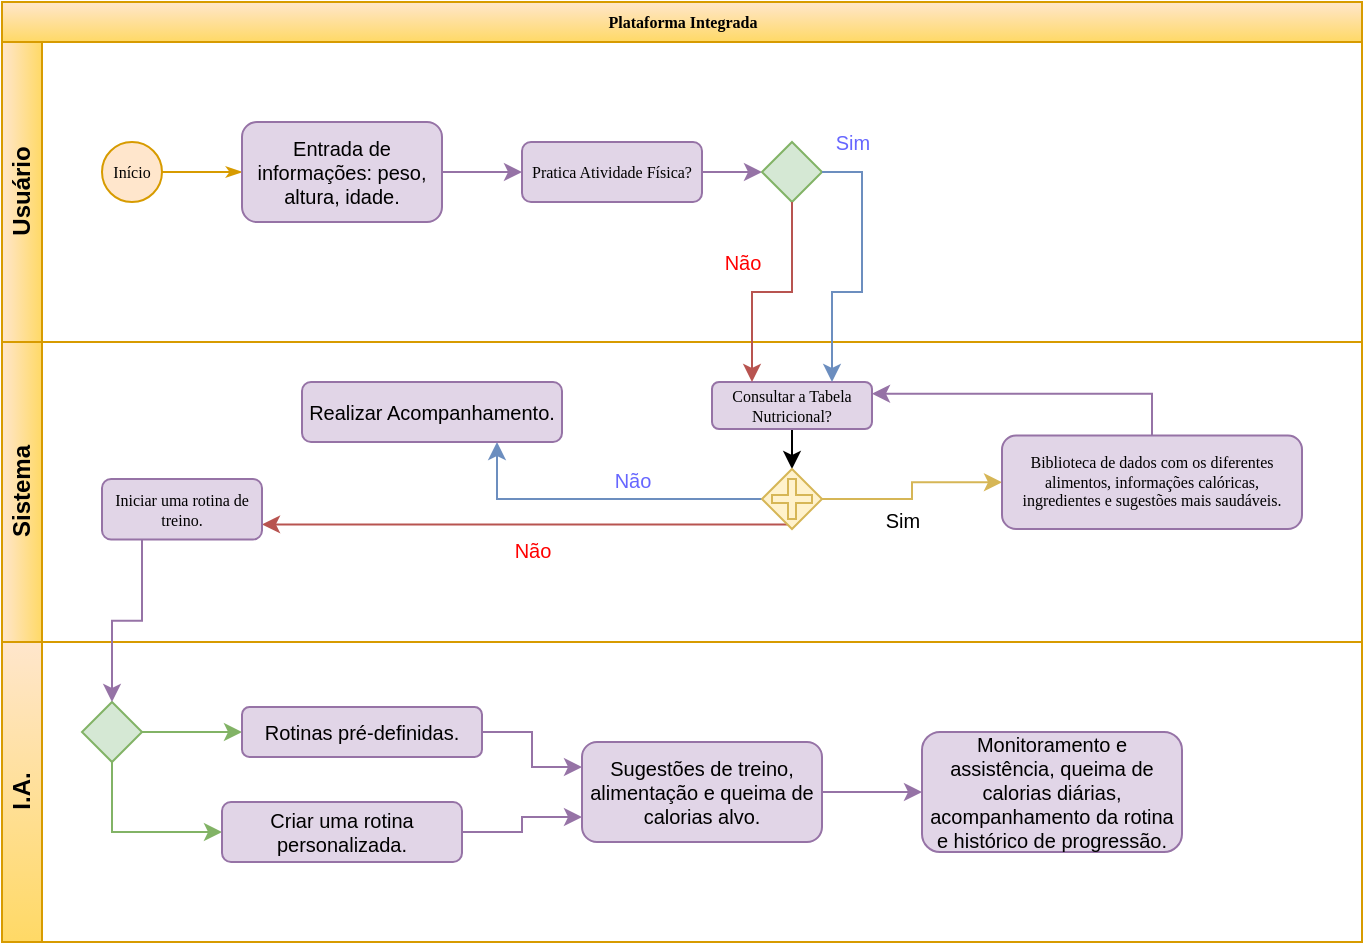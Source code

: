 <mxfile version="18.0.0" type="github">
  <diagram name="Page-1" id="c7488fd3-1785-93aa-aadb-54a6760d102a">
    <mxGraphModel dx="755" dy="451" grid="1" gridSize="10" guides="1" tooltips="1" connect="1" arrows="1" fold="1" page="1" pageScale="1" pageWidth="1100" pageHeight="850" background="none" math="0" shadow="0">
      <root>
        <mxCell id="0" />
        <mxCell id="1" parent="0" />
        <mxCell id="2b4e8129b02d487f-1" value="Plataforma Integrada" style="swimlane;html=1;childLayout=stackLayout;horizontal=1;startSize=20;horizontalStack=0;rounded=0;shadow=0;labelBackgroundColor=none;strokeWidth=1;fontFamily=Verdana;fontSize=8;align=center;fillColor=#ffe6cc;strokeColor=#d79b00;gradientColor=#FFD966;gradientDirection=south;" parent="1" vertex="1">
          <mxGeometry x="180" y="70" width="680" height="470" as="geometry" />
        </mxCell>
        <mxCell id="2b4e8129b02d487f-2" value="Usuário" style="swimlane;html=1;startSize=20;horizontal=0;fillColor=#ffe6cc;strokeColor=#d79b00;gradientColor=#FFD966;gradientDirection=east;" parent="2b4e8129b02d487f-1" vertex="1">
          <mxGeometry y="20" width="680" height="150" as="geometry" />
        </mxCell>
        <mxCell id="2b4e8129b02d487f-18" style="edgeStyle=orthogonalEdgeStyle;rounded=0;html=1;labelBackgroundColor=none;startArrow=none;startFill=0;startSize=5;endArrow=classicThin;endFill=1;endSize=5;jettySize=auto;orthogonalLoop=1;strokeWidth=1;fontFamily=Verdana;fontSize=8;fillColor=#ffe6cc;strokeColor=#d79b00;" parent="2b4e8129b02d487f-2" source="2b4e8129b02d487f-5" target="2b4e8129b02d487f-6" edge="1">
          <mxGeometry relative="1" as="geometry" />
        </mxCell>
        <mxCell id="2b4e8129b02d487f-5" value="Início" style="ellipse;whiteSpace=wrap;html=1;rounded=0;shadow=0;labelBackgroundColor=none;strokeWidth=1;fontFamily=Verdana;fontSize=8;align=center;fillColor=#ffe6cc;strokeColor=#d79b00;" parent="2b4e8129b02d487f-2" vertex="1">
          <mxGeometry x="50" y="50" width="30" height="30" as="geometry" />
        </mxCell>
        <mxCell id="anYjzXpN8CuQln8XkYSP-6" style="edgeStyle=orthogonalEdgeStyle;rounded=0;orthogonalLoop=1;jettySize=auto;html=1;exitX=1;exitY=0.5;exitDx=0;exitDy=0;entryX=0;entryY=0.5;entryDx=0;entryDy=0;fontSize=10;fillColor=#e1d5e7;strokeColor=#9673a6;" edge="1" parent="2b4e8129b02d487f-2" source="2b4e8129b02d487f-6" target="2b4e8129b02d487f-7">
          <mxGeometry relative="1" as="geometry" />
        </mxCell>
        <mxCell id="2b4e8129b02d487f-6" value="&lt;span style=&quot;font-family: Helvetica; font-size: 10px;&quot;&gt;Entrada de informações: peso, altura, idade.&lt;/span&gt;" style="rounded=1;whiteSpace=wrap;html=1;shadow=0;labelBackgroundColor=none;strokeWidth=1;fontFamily=Verdana;fontSize=8;align=center;fillColor=#e1d5e7;strokeColor=#9673a6;" parent="2b4e8129b02d487f-2" vertex="1">
          <mxGeometry x="120" y="40" width="100" height="50" as="geometry" />
        </mxCell>
        <mxCell id="anYjzXpN8CuQln8XkYSP-9" style="edgeStyle=orthogonalEdgeStyle;rounded=0;orthogonalLoop=1;jettySize=auto;html=1;exitX=1;exitY=0.5;exitDx=0;exitDy=0;entryX=0;entryY=0.5;entryDx=0;entryDy=0;fontSize=10;fillColor=#e1d5e7;strokeColor=#9673a6;" edge="1" parent="2b4e8129b02d487f-2" source="2b4e8129b02d487f-7" target="anYjzXpN8CuQln8XkYSP-8">
          <mxGeometry relative="1" as="geometry" />
        </mxCell>
        <mxCell id="2b4e8129b02d487f-7" value="Pratica Atividade Física?" style="rounded=1;whiteSpace=wrap;html=1;shadow=0;labelBackgroundColor=none;strokeWidth=1;fontFamily=Verdana;fontSize=8;align=center;fillColor=#e1d5e7;strokeColor=#9673a6;" parent="2b4e8129b02d487f-2" vertex="1">
          <mxGeometry x="260" y="50" width="90" height="30" as="geometry" />
        </mxCell>
        <mxCell id="anYjzXpN8CuQln8XkYSP-8" value="" style="rhombus;whiteSpace=wrap;html=1;labelBackgroundColor=none;labelBorderColor=none;fontSize=10;fillColor=#d5e8d4;strokeColor=#82b366;" vertex="1" parent="2b4e8129b02d487f-2">
          <mxGeometry x="380" y="50" width="30" height="30" as="geometry" />
        </mxCell>
        <mxCell id="anYjzXpN8CuQln8XkYSP-20" value="Não" style="text;html=1;align=center;verticalAlign=middle;resizable=0;points=[];autosize=1;strokeColor=none;fillColor=none;fontSize=10;fontColor=#FF0000;" vertex="1" parent="2b4e8129b02d487f-2">
          <mxGeometry x="355" y="100" width="30" height="20" as="geometry" />
        </mxCell>
        <mxCell id="anYjzXpN8CuQln8XkYSP-28" value="Sim" style="text;html=1;align=center;verticalAlign=middle;resizable=0;points=[];autosize=1;strokeColor=none;fillColor=none;fontSize=10;fontColor=#6666FF;" vertex="1" parent="2b4e8129b02d487f-2">
          <mxGeometry x="410" y="40" width="30" height="20" as="geometry" />
        </mxCell>
        <mxCell id="2b4e8129b02d487f-3" value="Sistema" style="swimlane;html=1;startSize=20;horizontal=0;fillColor=#ffe6cc;strokeColor=#d79b00;gradientColor=#FFD966;gradientDirection=east;" parent="2b4e8129b02d487f-1" vertex="1">
          <mxGeometry y="170" width="680" height="150" as="geometry" />
        </mxCell>
        <mxCell id="anYjzXpN8CuQln8XkYSP-34" style="edgeStyle=orthogonalEdgeStyle;rounded=0;orthogonalLoop=1;jettySize=auto;html=1;exitX=0.5;exitY=1;exitDx=0;exitDy=0;entryX=0.5;entryY=0;entryDx=0;entryDy=0;entryPerimeter=0;fontSize=10;fontColor=default;" edge="1" parent="2b4e8129b02d487f-3" source="2b4e8129b02d487f-12" target="2b4e8129b02d487f-13">
          <mxGeometry relative="1" as="geometry" />
        </mxCell>
        <mxCell id="2b4e8129b02d487f-12" value="Consultar a Tabela Nutricional?" style="rounded=1;whiteSpace=wrap;html=1;shadow=0;labelBackgroundColor=none;strokeWidth=1;fontFamily=Verdana;fontSize=8;align=center;fillColor=#e1d5e7;strokeColor=#9673a6;" parent="2b4e8129b02d487f-3" vertex="1">
          <mxGeometry x="355" y="20" width="80" height="23.5" as="geometry" />
        </mxCell>
        <mxCell id="anYjzXpN8CuQln8XkYSP-36" style="edgeStyle=orthogonalEdgeStyle;rounded=0;orthogonalLoop=1;jettySize=auto;html=1;exitX=1;exitY=0.5;exitDx=0;exitDy=0;exitPerimeter=0;entryX=0;entryY=0.5;entryDx=0;entryDy=0;fontSize=10;fontColor=default;fillColor=#fff2cc;strokeColor=#d6b656;" edge="1" parent="2b4e8129b02d487f-3" source="2b4e8129b02d487f-13" target="2b4e8129b02d487f-14">
          <mxGeometry relative="1" as="geometry" />
        </mxCell>
        <mxCell id="anYjzXpN8CuQln8XkYSP-37" style="edgeStyle=orthogonalEdgeStyle;rounded=0;orthogonalLoop=1;jettySize=auto;html=1;exitX=0;exitY=0.5;exitDx=0;exitDy=0;exitPerimeter=0;entryX=0.75;entryY=1;entryDx=0;entryDy=0;fontSize=10;fontColor=#6666FF;fillColor=#dae8fc;strokeColor=#6c8ebf;" edge="1" parent="2b4e8129b02d487f-3" source="2b4e8129b02d487f-13" target="anYjzXpN8CuQln8XkYSP-30">
          <mxGeometry relative="1" as="geometry" />
        </mxCell>
        <mxCell id="anYjzXpN8CuQln8XkYSP-38" style="edgeStyle=orthogonalEdgeStyle;rounded=0;orthogonalLoop=1;jettySize=auto;html=1;exitX=0.5;exitY=1;exitDx=0;exitDy=0;exitPerimeter=0;entryX=1;entryY=0.75;entryDx=0;entryDy=0;fontSize=10;fontColor=#6666FF;fillColor=#f8cecc;strokeColor=#b85450;" edge="1" parent="2b4e8129b02d487f-3" source="2b4e8129b02d487f-13" target="2b4e8129b02d487f-17">
          <mxGeometry relative="1" as="geometry">
            <Array as="points">
              <mxPoint x="395" y="91" />
            </Array>
          </mxGeometry>
        </mxCell>
        <mxCell id="2b4e8129b02d487f-13" value="" style="strokeWidth=1;html=1;shape=mxgraph.flowchart.decision;whiteSpace=wrap;rounded=1;shadow=0;labelBackgroundColor=none;fontFamily=Verdana;fontSize=8;align=center;fillColor=#fff2cc;strokeColor=#d6b656;" parent="2b4e8129b02d487f-3" vertex="1">
          <mxGeometry x="380" y="63.5" width="30" height="30" as="geometry" />
        </mxCell>
        <mxCell id="anYjzXpN8CuQln8XkYSP-41" style="edgeStyle=orthogonalEdgeStyle;rounded=0;orthogonalLoop=1;jettySize=auto;html=1;exitX=0.5;exitY=0;exitDx=0;exitDy=0;entryX=1;entryY=0.25;entryDx=0;entryDy=0;fontSize=10;fontColor=#6666FF;fillColor=#e1d5e7;strokeColor=#9673a6;" edge="1" parent="2b4e8129b02d487f-3" source="2b4e8129b02d487f-14" target="2b4e8129b02d487f-12">
          <mxGeometry relative="1" as="geometry" />
        </mxCell>
        <mxCell id="2b4e8129b02d487f-14" value="Biblioteca de dados com os diferentes alimentos, informações calóricas, ingredientes e sugestões mais saudáveis." style="rounded=1;whiteSpace=wrap;html=1;shadow=0;labelBackgroundColor=none;strokeWidth=1;fontFamily=Verdana;fontSize=8;align=center;fillColor=#e1d5e7;strokeColor=#9673a6;" parent="2b4e8129b02d487f-3" vertex="1">
          <mxGeometry x="500" y="46.75" width="150" height="46.75" as="geometry" />
        </mxCell>
        <mxCell id="anYjzXpN8CuQln8XkYSP-35" value="" style="shape=cross;whiteSpace=wrap;html=1;labelBackgroundColor=none;labelBorderColor=none;fontSize=10;fillColor=#fff2cc;strokeColor=#d6b656;" vertex="1" parent="2b4e8129b02d487f-3">
          <mxGeometry x="385" y="68.5" width="20" height="20" as="geometry" />
        </mxCell>
        <mxCell id="anYjzXpN8CuQln8XkYSP-30" value="&lt;span style=&quot;&quot;&gt;Realizar Acompanhamento.&lt;/span&gt;" style="rounded=1;whiteSpace=wrap;html=1;labelBackgroundColor=none;labelBorderColor=none;fontSize=10;fillColor=#e1d5e7;strokeColor=#9673a6;gradientColor=none;" vertex="1" parent="2b4e8129b02d487f-3">
          <mxGeometry x="150" y="20" width="130" height="30" as="geometry" />
        </mxCell>
        <mxCell id="2b4e8129b02d487f-17" value="Iniciar uma rotina de treino." style="rounded=1;whiteSpace=wrap;html=1;shadow=0;labelBackgroundColor=none;strokeWidth=1;fontFamily=Verdana;fontSize=8;align=center;fillColor=#e1d5e7;strokeColor=#9673a6;" parent="2b4e8129b02d487f-3" vertex="1">
          <mxGeometry x="50" y="68.5" width="80" height="30.25" as="geometry" />
        </mxCell>
        <mxCell id="anYjzXpN8CuQln8XkYSP-21" value="Sim" style="text;html=1;align=center;verticalAlign=middle;resizable=0;points=[];autosize=1;strokeColor=none;fillColor=none;fontSize=10;" vertex="1" parent="2b4e8129b02d487f-3">
          <mxGeometry x="435" y="78.75" width="30" height="20" as="geometry" />
        </mxCell>
        <mxCell id="anYjzXpN8CuQln8XkYSP-39" value="Não" style="text;html=1;align=center;verticalAlign=middle;resizable=0;points=[];autosize=1;strokeColor=none;fillColor=none;fontSize=10;fontColor=#FF0000;" vertex="1" parent="2b4e8129b02d487f-3">
          <mxGeometry x="250" y="93.5" width="30" height="20" as="geometry" />
        </mxCell>
        <mxCell id="anYjzXpN8CuQln8XkYSP-40" value="Não" style="text;html=1;align=center;verticalAlign=middle;resizable=0;points=[];autosize=1;strokeColor=none;fillColor=none;fontSize=10;fontColor=#6666FF;" vertex="1" parent="2b4e8129b02d487f-3">
          <mxGeometry x="300" y="58.75" width="30" height="20" as="geometry" />
        </mxCell>
        <mxCell id="2b4e8129b02d487f-4" value="I.A." style="swimlane;html=1;startSize=20;horizontal=0;fillColor=#ffe6cc;strokeColor=#d79b00;gradientColor=#FFD966;" parent="2b4e8129b02d487f-1" vertex="1">
          <mxGeometry y="320" width="680" height="150" as="geometry" />
        </mxCell>
        <mxCell id="anYjzXpN8CuQln8XkYSP-46" style="edgeStyle=orthogonalEdgeStyle;rounded=0;orthogonalLoop=1;jettySize=auto;html=1;exitX=1;exitY=0.5;exitDx=0;exitDy=0;exitPerimeter=0;entryX=0;entryY=0.5;entryDx=0;entryDy=0;fontSize=10;fontColor=#000000;fillColor=#d5e8d4;strokeColor=#82b366;" edge="1" parent="2b4e8129b02d487f-4" source="2b4e8129b02d487f-15" target="anYjzXpN8CuQln8XkYSP-42">
          <mxGeometry relative="1" as="geometry" />
        </mxCell>
        <mxCell id="anYjzXpN8CuQln8XkYSP-47" style="edgeStyle=orthogonalEdgeStyle;rounded=0;orthogonalLoop=1;jettySize=auto;html=1;exitX=0.5;exitY=1;exitDx=0;exitDy=0;exitPerimeter=0;entryX=0;entryY=0.5;entryDx=0;entryDy=0;fontSize=10;fontColor=#000000;fillColor=#d5e8d4;strokeColor=#82b366;" edge="1" parent="2b4e8129b02d487f-4" source="2b4e8129b02d487f-15" target="anYjzXpN8CuQln8XkYSP-43">
          <mxGeometry relative="1" as="geometry" />
        </mxCell>
        <mxCell id="2b4e8129b02d487f-15" value="" style="strokeWidth=1;html=1;shape=mxgraph.flowchart.decision;whiteSpace=wrap;rounded=1;shadow=0;labelBackgroundColor=none;fontFamily=Verdana;fontSize=8;align=center;fillColor=#d5e8d4;strokeColor=#82b366;" parent="2b4e8129b02d487f-4" vertex="1">
          <mxGeometry x="40" y="30.0" width="30" height="30" as="geometry" />
        </mxCell>
        <mxCell id="anYjzXpN8CuQln8XkYSP-49" style="edgeStyle=orthogonalEdgeStyle;rounded=0;orthogonalLoop=1;jettySize=auto;html=1;exitX=1;exitY=0.5;exitDx=0;exitDy=0;entryX=0;entryY=0.25;entryDx=0;entryDy=0;fontSize=10;fontColor=#000000;fillColor=#e1d5e7;strokeColor=#9673a6;" edge="1" parent="2b4e8129b02d487f-4" source="anYjzXpN8CuQln8XkYSP-42" target="anYjzXpN8CuQln8XkYSP-48">
          <mxGeometry relative="1" as="geometry" />
        </mxCell>
        <mxCell id="anYjzXpN8CuQln8XkYSP-42" value="&lt;font color=&quot;#000000&quot;&gt;Rotinas pré-definidas.&lt;/font&gt;" style="rounded=1;whiteSpace=wrap;html=1;labelBackgroundColor=none;labelBorderColor=none;fontSize=10;fillColor=#e1d5e7;strokeColor=#9673a6;" vertex="1" parent="2b4e8129b02d487f-4">
          <mxGeometry x="120" y="32.5" width="120" height="25" as="geometry" />
        </mxCell>
        <mxCell id="anYjzXpN8CuQln8XkYSP-50" style="edgeStyle=orthogonalEdgeStyle;rounded=0;orthogonalLoop=1;jettySize=auto;html=1;exitX=1;exitY=0.5;exitDx=0;exitDy=0;entryX=0;entryY=0.75;entryDx=0;entryDy=0;fontSize=10;fontColor=#000000;fillColor=#e1d5e7;strokeColor=#9673a6;" edge="1" parent="2b4e8129b02d487f-4" source="anYjzXpN8CuQln8XkYSP-43" target="anYjzXpN8CuQln8XkYSP-48">
          <mxGeometry relative="1" as="geometry" />
        </mxCell>
        <mxCell id="anYjzXpN8CuQln8XkYSP-43" value="Criar uma rotina personalizada." style="rounded=1;whiteSpace=wrap;html=1;labelBackgroundColor=none;labelBorderColor=none;fontSize=10;fillColor=#e1d5e7;strokeColor=#9673a6;" vertex="1" parent="2b4e8129b02d487f-4">
          <mxGeometry x="110" y="80" width="120" height="30" as="geometry" />
        </mxCell>
        <mxCell id="anYjzXpN8CuQln8XkYSP-52" style="edgeStyle=orthogonalEdgeStyle;rounded=0;orthogonalLoop=1;jettySize=auto;html=1;exitX=1;exitY=0.5;exitDx=0;exitDy=0;entryX=0;entryY=0.5;entryDx=0;entryDy=0;fontSize=10;fontColor=#000000;fillColor=#e1d5e7;strokeColor=#9673a6;" edge="1" parent="2b4e8129b02d487f-4" source="anYjzXpN8CuQln8XkYSP-48" target="anYjzXpN8CuQln8XkYSP-51">
          <mxGeometry relative="1" as="geometry" />
        </mxCell>
        <mxCell id="anYjzXpN8CuQln8XkYSP-48" value="Sugestões de treino, alimentação e queima de calorias alvo." style="rounded=1;whiteSpace=wrap;html=1;labelBackgroundColor=none;labelBorderColor=none;fontSize=10;gradientDirection=south;fillColor=#e1d5e7;strokeColor=#9673a6;" vertex="1" parent="2b4e8129b02d487f-4">
          <mxGeometry x="290" y="50" width="120" height="50" as="geometry" />
        </mxCell>
        <mxCell id="anYjzXpN8CuQln8XkYSP-51" value="Monitoramento e assistência, queima de calorias diárias, acompanhamento da rotina e histórico de progressão." style="rounded=1;whiteSpace=wrap;html=1;labelBackgroundColor=none;labelBorderColor=none;fontSize=10;gradientDirection=south;fillColor=#e1d5e7;strokeColor=#9673a6;" vertex="1" parent="2b4e8129b02d487f-4">
          <mxGeometry x="460" y="45" width="130" height="60" as="geometry" />
        </mxCell>
        <mxCell id="anYjzXpN8CuQln8XkYSP-32" style="edgeStyle=orthogonalEdgeStyle;rounded=0;orthogonalLoop=1;jettySize=auto;html=1;exitX=0.5;exitY=1;exitDx=0;exitDy=0;entryX=0.25;entryY=0;entryDx=0;entryDy=0;fontSize=10;fontColor=default;fillColor=#f8cecc;strokeColor=#b85450;" edge="1" parent="2b4e8129b02d487f-1" source="anYjzXpN8CuQln8XkYSP-8" target="2b4e8129b02d487f-12">
          <mxGeometry relative="1" as="geometry" />
        </mxCell>
        <mxCell id="anYjzXpN8CuQln8XkYSP-33" style="edgeStyle=orthogonalEdgeStyle;rounded=0;orthogonalLoop=1;jettySize=auto;html=1;exitX=1;exitY=0.5;exitDx=0;exitDy=0;entryX=0.75;entryY=0;entryDx=0;entryDy=0;fontSize=10;fontColor=default;fillColor=#dae8fc;strokeColor=#6c8ebf;" edge="1" parent="2b4e8129b02d487f-1" source="anYjzXpN8CuQln8XkYSP-8" target="2b4e8129b02d487f-12">
          <mxGeometry relative="1" as="geometry" />
        </mxCell>
        <mxCell id="anYjzXpN8CuQln8XkYSP-45" style="edgeStyle=orthogonalEdgeStyle;rounded=0;orthogonalLoop=1;jettySize=auto;html=1;exitX=0.25;exitY=1;exitDx=0;exitDy=0;entryX=0.5;entryY=0;entryDx=0;entryDy=0;entryPerimeter=0;fontSize=10;fontColor=#000000;fillColor=#e1d5e7;strokeColor=#9673a6;" edge="1" parent="2b4e8129b02d487f-1" source="2b4e8129b02d487f-17" target="2b4e8129b02d487f-15">
          <mxGeometry relative="1" as="geometry" />
        </mxCell>
      </root>
    </mxGraphModel>
  </diagram>
</mxfile>
